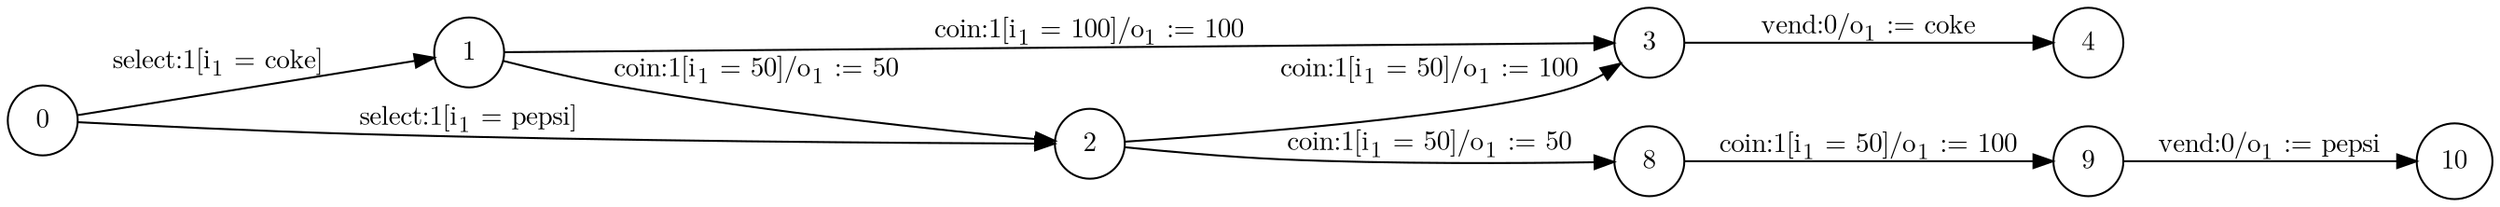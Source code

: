 digraph EFSM{
graph [rankdir="LR", fontname="Latin Modern Math"];
node [color="black", fillcolor="white", shape="circle", style="filled", fontname="Latin Modern Math"];
edge [fontname="Latin Modern Math"];
0->1[label=<select:1&#91;i<sub>1</sub> = coke&#93;>]
0->2[label=<select:1&#91;i<sub>1</sub> = pepsi&#93;>]
1->2[label=<coin:1&#91;i<sub>1</sub> = 50&#93;/o<sub>1</sub> := 50>]
1->3[label=<coin:1&#91;i<sub>1</sub> = 100&#93;/o<sub>1</sub> := 100>]
2->3[label=<coin:1&#91;i<sub>1</sub> = 50&#93;/o<sub>1</sub> := 100>]
2->8[label=<coin:1&#91;i<sub>1</sub> = 50&#93;/o<sub>1</sub> := 50>]
3->4[label=<vend:0/o<sub>1</sub> := coke>]
8->9[label=<coin:1&#91;i<sub>1</sub> = 50&#93;/o<sub>1</sub> := 100>]
9->10[label=<vend:0/o<sub>1</sub> := pepsi>]
}